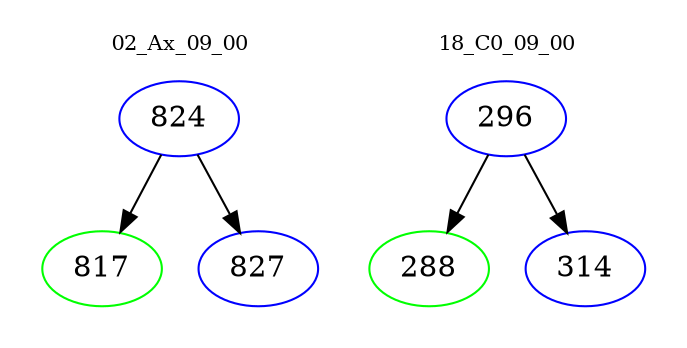 digraph{
subgraph cluster_0 {
color = white
label = "02_Ax_09_00";
fontsize=10;
T0_824 [label="824", color="blue"]
T0_824 -> T0_817 [color="black"]
T0_817 [label="817", color="green"]
T0_824 -> T0_827 [color="black"]
T0_827 [label="827", color="blue"]
}
subgraph cluster_1 {
color = white
label = "18_C0_09_00";
fontsize=10;
T1_296 [label="296", color="blue"]
T1_296 -> T1_288 [color="black"]
T1_288 [label="288", color="green"]
T1_296 -> T1_314 [color="black"]
T1_314 [label="314", color="blue"]
}
}
